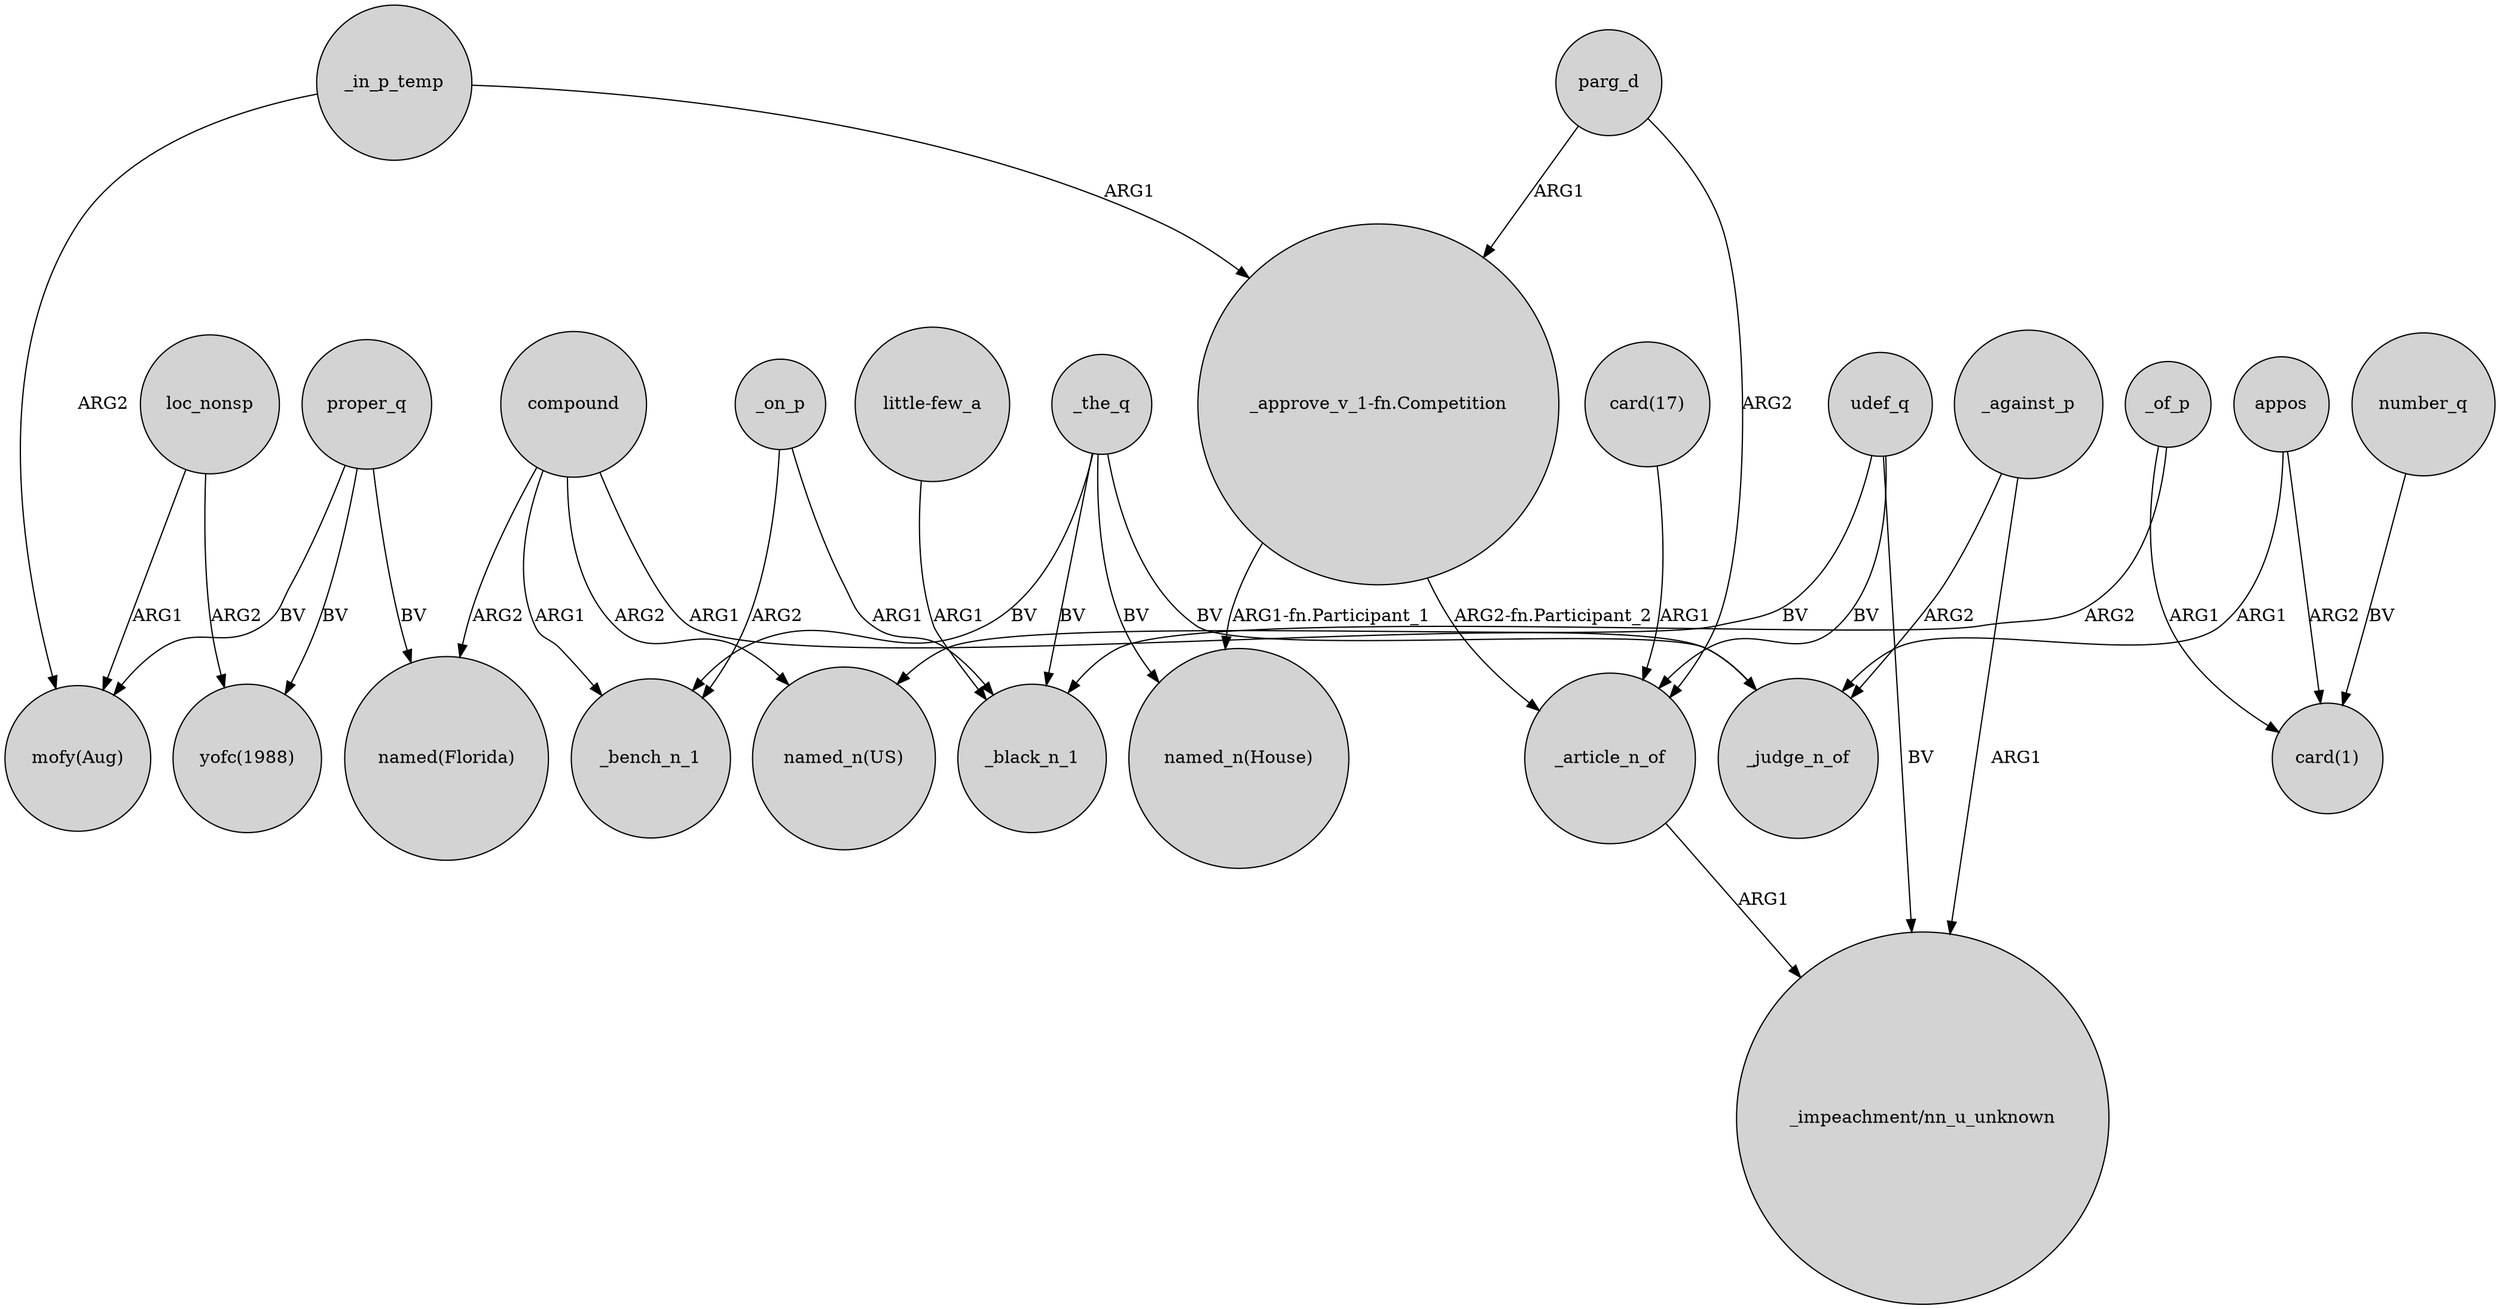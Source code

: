 digraph {
	node [shape=circle style=filled]
	_in_p_temp -> "mofy(Aug)" [label=ARG2]
	"card(17)" -> _article_n_of [label=ARG1]
	number_q -> "card(1)" [label=BV]
	parg_d -> "_approve_v_1-fn.Competition" [label=ARG1]
	udef_q -> "_impeachment/nn_u_unknown" [label=BV]
	compound -> _bench_n_1 [label=ARG1]
	udef_q -> _article_n_of [label=BV]
	proper_q -> "mofy(Aug)" [label=BV]
	_on_p -> _black_n_1 [label=ARG1]
	_in_p_temp -> "_approve_v_1-fn.Competition" [label=ARG1]
	"_approve_v_1-fn.Competition" -> "named_n(House)" [label="ARG1-fn.Participant_1"]
	loc_nonsp -> "mofy(Aug)" [label=ARG1]
	_against_p -> _judge_n_of [label=ARG2]
	_the_q -> _bench_n_1 [label=BV]
	_the_q -> _black_n_1 [label=BV]
	_of_p -> _black_n_1 [label=ARG2]
	_the_q -> "named_n(House)" [label=BV]
	compound -> "named(Florida)" [label=ARG2]
	appos -> _judge_n_of [label=ARG1]
	proper_q -> "named(Florida)" [label=BV]
	proper_q -> "yofc(1988)" [label=BV]
	_on_p -> _bench_n_1 [label=ARG2]
	_of_p -> "card(1)" [label=ARG1]
	_article_n_of -> "_impeachment/nn_u_unknown" [label=ARG1]
	_the_q -> _judge_n_of [label=BV]
	"_approve_v_1-fn.Competition" -> _article_n_of [label="ARG2-fn.Participant_2"]
	compound -> _judge_n_of [label=ARG1]
	appos -> "card(1)" [label=ARG2]
	parg_d -> _article_n_of [label=ARG2]
	loc_nonsp -> "yofc(1988)" [label=ARG2]
	"little-few_a" -> _black_n_1 [label=ARG1]
	compound -> "named_n(US)" [label=ARG2]
	_against_p -> "_impeachment/nn_u_unknown" [label=ARG1]
	udef_q -> "named_n(US)" [label=BV]
}
